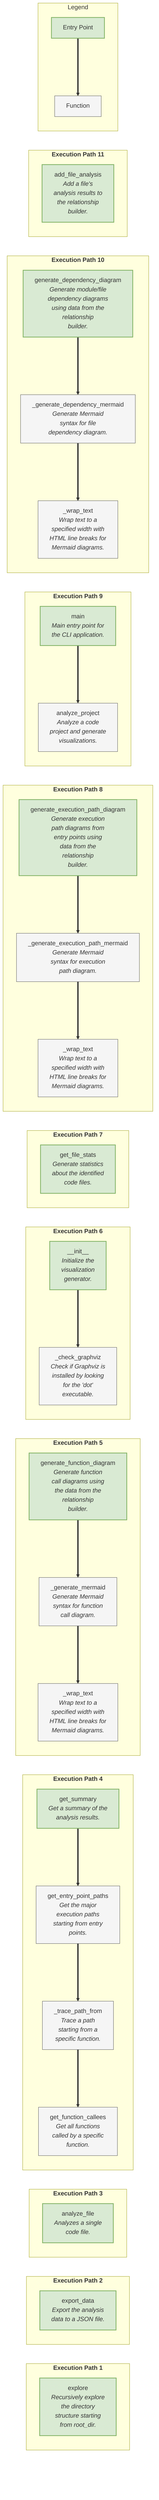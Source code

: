 graph LR;
  classDef entryPoint fill:#d9ead3,stroke:#82b366,stroke-width:2px;
  classDef regularFunc fill:#f5f5f5,stroke:#666666;
  subgraph Path_0["<b>Execution Path 1</b>"]
    explore_0["explore<br><i>Recursively explore<br>the directory<br>structure starting<br>from root_dir.</i>"]:::entryPoint;
  end
  subgraph Path_1["<b>Execution Path 2</b>"]
    export_data_1["export_data<br><i>Export the analysis<br>data to a JSON file.</i>"]:::entryPoint;
  end
  subgraph Path_2["<b>Execution Path 3</b>"]
    analyze_file_2["analyze_file<br><i>Analyzes a single<br>code file.</i>"]:::entryPoint;
  end
  subgraph Path_3["<b>Execution Path 4</b>"]
    get_summary_3["get_summary<br><i>Get a summary of the<br>analysis results.</i>"]:::entryPoint;
    get_summary_3 ===> get_entry_point_paths_3;
    get_entry_point_paths_3["get_entry_point_paths<br><i>Get the major<br>execution paths<br>starting from entry<br>points.</i>"]:::regularFunc;
    get_entry_point_paths_3 ===> n__trace_path_from_3;
    n__trace_path_from_3["_trace_path_from<br><i>Trace a path<br>starting from a<br>specific function.</i>"]:::regularFunc;
    n__trace_path_from_3 ===> get_function_callees_3;
    get_function_callees_3["get_function_callees<br><i>Get all functions<br>called by a specific<br>function.</i>"]:::regularFunc;
  end
  subgraph Path_4["<b>Execution Path 5</b>"]
    generate_function_diagram_4["generate_function_diagram<br><i>Generate function<br>call diagrams using<br>the data from the<br>relationship<br>builder.</i>"]:::entryPoint;
    generate_function_diagram_4 ===> n__generate_mermaid_4;
    n__generate_mermaid_4["_generate_mermaid<br><i>Generate Mermaid<br>syntax for function<br>call diagram.</i>"]:::regularFunc;
    n__generate_mermaid_4 ===> n__wrap_text_4;
    n__wrap_text_4["_wrap_text<br><i>Wrap text to a<br>specified width with<br>HTML line breaks for<br>Mermaid diagrams.</i>"]:::regularFunc;
  end
  subgraph Path_5["<b>Execution Path 6</b>"]
    n___init___5["__init__<br><i>Initialize the<br>visualization<br>generator.</i>"]:::entryPoint;
    n___init___5 ===> n__check_graphviz_5;
    n__check_graphviz_5["_check_graphviz<br><i>Check if Graphviz is<br>installed by looking<br>for the 'dot'<br>executable.</i>"]:::regularFunc;
  end
  subgraph Path_6["<b>Execution Path 7</b>"]
    get_file_stats_6["get_file_stats<br><i>Generate statistics<br>about the identified<br>code files.</i>"]:::entryPoint;
  end
  subgraph Path_7["<b>Execution Path 8</b>"]
    generate_execution_path_diagram_7["generate_execution_path_diagram<br><i>Generate execution<br>path diagrams from<br>entry points using<br>data from the<br>relationship<br>builder.</i>"]:::entryPoint;
    generate_execution_path_diagram_7 ===> n__generate_execution_path_mermaid_7;
    n__generate_execution_path_mermaid_7["_generate_execution_path_mermaid<br><i>Generate Mermaid<br>syntax for execution<br>path diagram.</i>"]:::regularFunc;
    n__generate_execution_path_mermaid_7 ===> n__wrap_text_7;
    n__wrap_text_7["_wrap_text<br><i>Wrap text to a<br>specified width with<br>HTML line breaks for<br>Mermaid diagrams.</i>"]:::regularFunc;
  end
  subgraph Path_8["<b>Execution Path 9</b>"]
    main_8["main<br><i>Main entry point for<br>the CLI application.</i>"]:::entryPoint;
    main_8 ===> analyze_project_8;
    analyze_project_8["analyze_project<br><i>Analyze a code<br>project and generate<br>visualizations.</i>"]:::regularFunc;
  end
  subgraph Path_9["<b>Execution Path 10</b>"]
    generate_dependency_diagram_9["generate_dependency_diagram<br><i>Generate module/file<br>dependency diagrams<br>using data from the<br>relationship<br>builder.</i>"]:::entryPoint;
    generate_dependency_diagram_9 ===> n__generate_dependency_mermaid_9;
    n__generate_dependency_mermaid_9["_generate_dependency_mermaid<br><i>Generate Mermaid<br>syntax for file<br>dependency diagram.</i>"]:::regularFunc;
    n__generate_dependency_mermaid_9 ===> n__wrap_text_9;
    n__wrap_text_9["_wrap_text<br><i>Wrap text to a<br>specified width with<br>HTML line breaks for<br>Mermaid diagrams.</i>"]:::regularFunc;
  end
  subgraph Path_10["<b>Execution Path 11</b>"]
    add_file_analysis_10["add_file_analysis<br><i>Add a file's<br>analysis results to<br>the relationship<br>builder.</i>"]:::entryPoint;
  end
  subgraph Legend["Legend"]
    entryLegend["Entry Point"]:::entryPoint;
    funcLegend["Function"]:::regularFunc;
    entryLegend ===> funcLegend;
  end